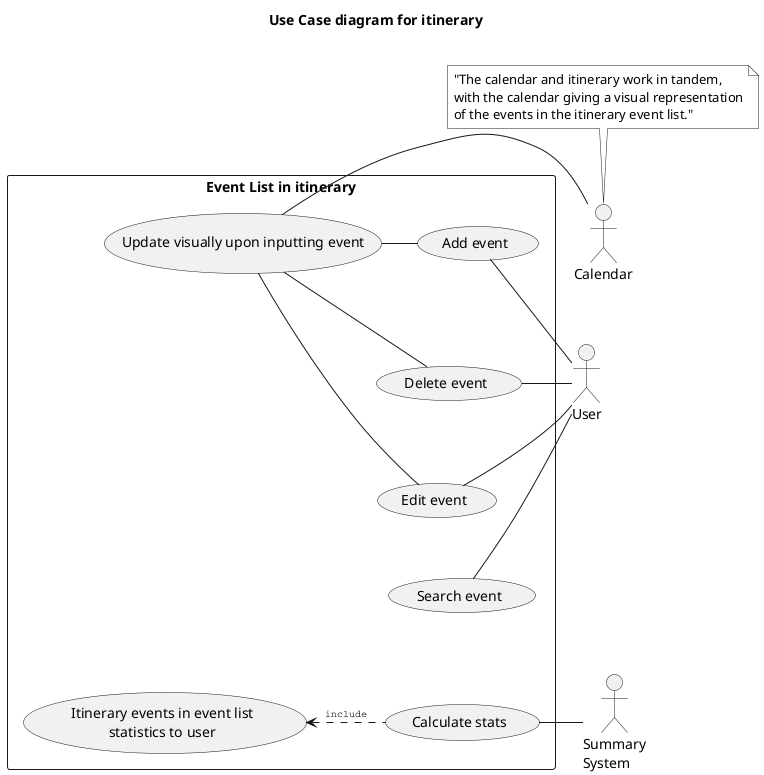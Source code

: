 @startuml
'!include ../../plantuml-styles/plantuml-ae.iuml

skinparam Shadowing false
skinparam ArrowFontStyle normal
skinparam ArrowFontName Courier
skinparam ArrowFontSize 10


title Use Case diagram for itinerary\n

actor User
actor :Summary\nSystem: as Summary
actor Calendar

note top of Calendar #white
"The calendar and itinerary work in tandem,
with the calendar giving a visual representation
of the events in the itinerary event list."
end note

rectangle "Event List in itinerary" {
  Calendar -left- (Update visually upon inputting event)

  User -right- (Add event)
  User -right- (Delete event)
  User -right- (Edit event)
  User -right- (Search event)

  Summary -right- (Calculate stats)
  (Itinerary events in event list\nstatistics to user) <. (Calculate stats): include

  (Add event) -left- (Update visually upon inputting event)
  (Delete event) -left- (Update visually upon inputting event)
  (Edit event) -left- (Update visually upon inputting event)

  (Calculate stats) -[hidden]up- (Search event)
  (Delete event) -[hidden]up- (Add event)
  (Edit event) -[hidden]up- (Delete event)
  (Search event) -[hidden]up- (Edit event)
}

Calendar -[hidden]down-> User
Summary -[hidden]up-> User


'!include ../../plantuml-styles/ae-copyright-footer.txt
@enduml